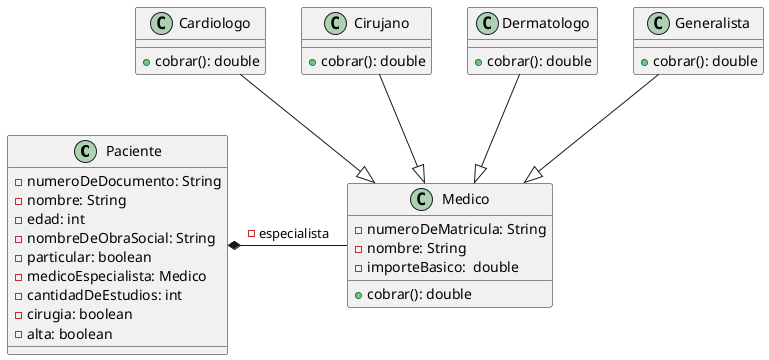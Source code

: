 @startuml

class Paciente {
- numeroDeDocumento: String
- nombre: String
- edad: int
- nombreDeObraSocial: String
- particular: boolean
- medicoEspecialista: Medico
- cantidadDeEstudios: int
- cirugia: boolean
- alta: boolean
}

class Medico {
- numeroDeMatricula: String
- nombre: String
- importeBasico:  double
+ cobrar(): double
}

class Cardiologo {

+cobrar(): double
}
class Cirujano {
+cobrar(): double
}

class Dermatologo {
+cobrar(): double
}
class Generalista {
+cobrar(): double
}


Paciente *-right- Medico : -especialista
Cardiologo  --|> Medico
Cirujano  --|> Medico
Dermatologo --|> Medico
Generalista --|> Medico


@enduml